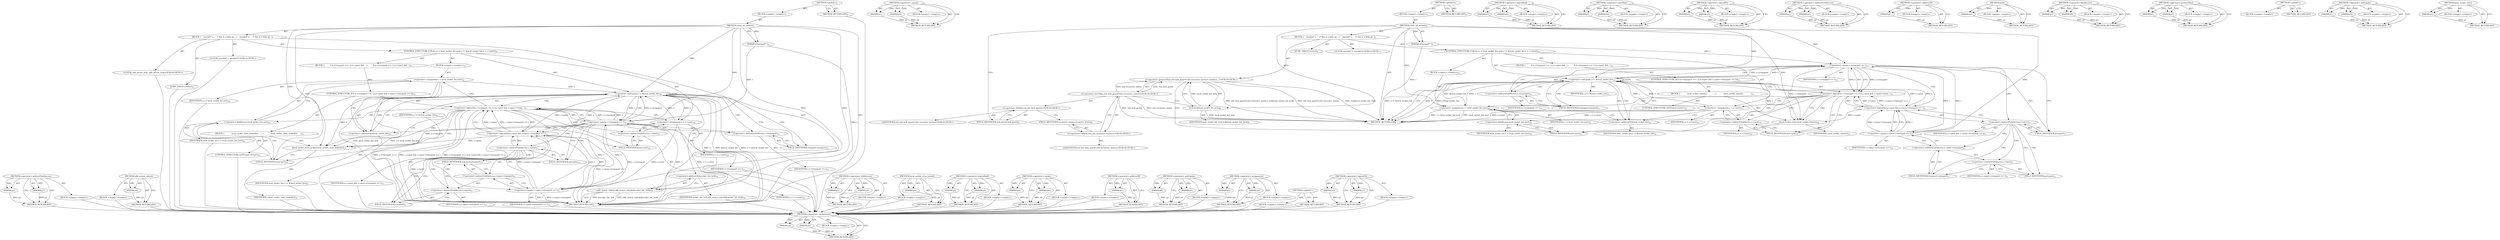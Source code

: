 digraph "local_socket_close" {
vulnerable_96 [label=<(METHOD,&lt;operator&gt;.indirectFieldAccess)>];
vulnerable_97 [label=<(PARAM,p1)>];
vulnerable_98 [label=<(PARAM,p2)>];
vulnerable_99 [label=<(BLOCK,&lt;empty&gt;,&lt;empty&gt;)>];
vulnerable_100 [label=<(METHOD_RETURN,ANY)>];
vulnerable_120 [label=<(METHOD,adb_mutex_unlock)>];
vulnerable_121 [label=<(PARAM,p1)>];
vulnerable_122 [label=<(BLOCK,&lt;empty&gt;,&lt;empty&gt;)>];
vulnerable_123 [label=<(METHOD_RETURN,ANY)>];
vulnerable_6 [label=<(METHOD,&lt;global&gt;)<SUB>1</SUB>>];
vulnerable_7 [label=<(BLOCK,&lt;empty&gt;,&lt;empty&gt;)<SUB>1</SUB>>];
vulnerable_8 [label=<(METHOD,close_all_sockets)<SUB>1</SUB>>];
vulnerable_9 [label=<(PARAM,atransport* t)<SUB>1</SUB>>];
vulnerable_10 [label=<(BLOCK,{
    asocket* s;


     /* this is a little gr...,{
    asocket* s;


     /* this is a little gr...)<SUB>1</SUB>>];
vulnerable_11 [label="<(LOCAL,asocket* s: asocket*)<SUB>2</SUB>>"];
vulnerable_12 [label="<(LOCAL,adb_mutex_lock : adb_mutex_lock)<SUB>8</SUB>>"];
vulnerable_13 [label=<(JUMP_TARGET,restart)<SUB>9</SUB>>];
vulnerable_14 [label=<(CONTROL_STRUCTURE,FOR,for (s = local_socket_list.next;s != &amp;local_socket_list;s = s-&gt;next))<SUB>10</SUB>>];
vulnerable_15 [label=<(BLOCK,&lt;empty&gt;,&lt;empty&gt;)<SUB>10</SUB>>];
vulnerable_16 [label=<(&lt;operator&gt;.assignment,s = local_socket_list.next)<SUB>10</SUB>>];
vulnerable_17 [label=<(IDENTIFIER,s,s = local_socket_list.next)<SUB>10</SUB>>];
vulnerable_18 [label=<(&lt;operator&gt;.fieldAccess,local_socket_list.next)<SUB>10</SUB>>];
vulnerable_19 [label=<(IDENTIFIER,local_socket_list,s = local_socket_list.next)<SUB>10</SUB>>];
vulnerable_20 [label=<(FIELD_IDENTIFIER,next,next)<SUB>10</SUB>>];
vulnerable_21 [label=<(&lt;operator&gt;.notEquals,s != &amp;local_socket_list)<SUB>10</SUB>>];
vulnerable_22 [label=<(IDENTIFIER,s,s != &amp;local_socket_list)<SUB>10</SUB>>];
vulnerable_23 [label=<(&lt;operator&gt;.addressOf,&amp;local_socket_list)<SUB>10</SUB>>];
vulnerable_24 [label=<(IDENTIFIER,local_socket_list,s != &amp;local_socket_list)<SUB>10</SUB>>];
vulnerable_25 [label=<(&lt;operator&gt;.assignment,s = s-&gt;next)<SUB>10</SUB>>];
vulnerable_26 [label=<(IDENTIFIER,s,s = s-&gt;next)<SUB>10</SUB>>];
vulnerable_27 [label=<(&lt;operator&gt;.indirectFieldAccess,s-&gt;next)<SUB>10</SUB>>];
vulnerable_28 [label=<(IDENTIFIER,s,s = s-&gt;next)<SUB>10</SUB>>];
vulnerable_29 [label=<(FIELD_IDENTIFIER,next,next)<SUB>10</SUB>>];
vulnerable_30 [label=<(BLOCK,{
         if (s-&gt;transport == t || (s-&gt;peer &amp;&amp;...,{
         if (s-&gt;transport == t || (s-&gt;peer &amp;&amp;...)<SUB>10</SUB>>];
vulnerable_31 [label=<(CONTROL_STRUCTURE,IF,if (s-&gt;transport == t || (s-&gt;peer &amp;&amp; s-&gt;peer-&gt;transport == t)))<SUB>11</SUB>>];
vulnerable_32 [label=<(&lt;operator&gt;.logicalOr,s-&gt;transport == t || (s-&gt;peer &amp;&amp; s-&gt;peer-&gt;trans...)<SUB>11</SUB>>];
vulnerable_33 [label=<(&lt;operator&gt;.equals,s-&gt;transport == t)<SUB>11</SUB>>];
vulnerable_34 [label=<(&lt;operator&gt;.indirectFieldAccess,s-&gt;transport)<SUB>11</SUB>>];
vulnerable_35 [label=<(IDENTIFIER,s,s-&gt;transport == t)<SUB>11</SUB>>];
vulnerable_36 [label=<(FIELD_IDENTIFIER,transport,transport)<SUB>11</SUB>>];
vulnerable_37 [label=<(IDENTIFIER,t,s-&gt;transport == t)<SUB>11</SUB>>];
vulnerable_38 [label=<(&lt;operator&gt;.logicalAnd,s-&gt;peer &amp;&amp; s-&gt;peer-&gt;transport == t)<SUB>11</SUB>>];
vulnerable_39 [label=<(&lt;operator&gt;.indirectFieldAccess,s-&gt;peer)<SUB>11</SUB>>];
vulnerable_40 [label=<(IDENTIFIER,s,s-&gt;peer &amp;&amp; s-&gt;peer-&gt;transport == t)<SUB>11</SUB>>];
vulnerable_41 [label=<(FIELD_IDENTIFIER,peer,peer)<SUB>11</SUB>>];
vulnerable_42 [label=<(&lt;operator&gt;.equals,s-&gt;peer-&gt;transport == t)<SUB>11</SUB>>];
vulnerable_43 [label=<(&lt;operator&gt;.indirectFieldAccess,s-&gt;peer-&gt;transport)<SUB>11</SUB>>];
vulnerable_44 [label=<(&lt;operator&gt;.indirectFieldAccess,s-&gt;peer)<SUB>11</SUB>>];
vulnerable_45 [label=<(IDENTIFIER,s,s-&gt;peer-&gt;transport == t)<SUB>11</SUB>>];
vulnerable_46 [label=<(FIELD_IDENTIFIER,peer,peer)<SUB>11</SUB>>];
vulnerable_47 [label=<(FIELD_IDENTIFIER,transport,transport)<SUB>11</SUB>>];
vulnerable_48 [label=<(IDENTIFIER,t,s-&gt;peer-&gt;transport == t)<SUB>11</SUB>>];
vulnerable_49 [label=<(BLOCK,{
            local_socket_close_locked(s);
   ...,{
            local_socket_close_locked(s);
   ...)<SUB>11</SUB>>];
vulnerable_50 [label=<(local_socket_close_locked,local_socket_close_locked(s))<SUB>12</SUB>>];
vulnerable_51 [label=<(IDENTIFIER,s,local_socket_close_locked(s))<SUB>12</SUB>>];
vulnerable_52 [label=<(CONTROL_STRUCTURE,GOTO,goto restart;)<SUB>13</SUB>>];
vulnerable_53 [label=<(adb_mutex_unlock,adb_mutex_unlock(&amp;socket_list_lock))<SUB>16</SUB>>];
vulnerable_54 [label=<(&lt;operator&gt;.addressOf,&amp;socket_list_lock)<SUB>16</SUB>>];
vulnerable_55 [label=<(IDENTIFIER,socket_list_lock,adb_mutex_unlock(&amp;socket_list_lock))<SUB>16</SUB>>];
vulnerable_56 [label=<(METHOD_RETURN,void)<SUB>1</SUB>>];
vulnerable_58 [label=<(METHOD_RETURN,ANY)<SUB>1</SUB>>];
vulnerable_82 [label=<(METHOD,&lt;operator&gt;.fieldAccess)>];
vulnerable_83 [label=<(PARAM,p1)>];
vulnerable_84 [label=<(PARAM,p2)>];
vulnerable_85 [label=<(BLOCK,&lt;empty&gt;,&lt;empty&gt;)>];
vulnerable_86 [label=<(METHOD_RETURN,ANY)>];
vulnerable_116 [label=<(METHOD,local_socket_close_locked)>];
vulnerable_117 [label=<(PARAM,p1)>];
vulnerable_118 [label=<(BLOCK,&lt;empty&gt;,&lt;empty&gt;)>];
vulnerable_119 [label=<(METHOD_RETURN,ANY)>];
vulnerable_111 [label=<(METHOD,&lt;operator&gt;.logicalAnd)>];
vulnerable_112 [label=<(PARAM,p1)>];
vulnerable_113 [label=<(PARAM,p2)>];
vulnerable_114 [label=<(BLOCK,&lt;empty&gt;,&lt;empty&gt;)>];
vulnerable_115 [label=<(METHOD_RETURN,ANY)>];
vulnerable_106 [label=<(METHOD,&lt;operator&gt;.equals)>];
vulnerable_107 [label=<(PARAM,p1)>];
vulnerable_108 [label=<(PARAM,p2)>];
vulnerable_109 [label=<(BLOCK,&lt;empty&gt;,&lt;empty&gt;)>];
vulnerable_110 [label=<(METHOD_RETURN,ANY)>];
vulnerable_92 [label=<(METHOD,&lt;operator&gt;.addressOf)>];
vulnerable_93 [label=<(PARAM,p1)>];
vulnerable_94 [label=<(BLOCK,&lt;empty&gt;,&lt;empty&gt;)>];
vulnerable_95 [label=<(METHOD_RETURN,ANY)>];
vulnerable_87 [label=<(METHOD,&lt;operator&gt;.notEquals)>];
vulnerable_88 [label=<(PARAM,p1)>];
vulnerable_89 [label=<(PARAM,p2)>];
vulnerable_90 [label=<(BLOCK,&lt;empty&gt;,&lt;empty&gt;)>];
vulnerable_91 [label=<(METHOD_RETURN,ANY)>];
vulnerable_77 [label=<(METHOD,&lt;operator&gt;.assignment)>];
vulnerable_78 [label=<(PARAM,p1)>];
vulnerable_79 [label=<(PARAM,p2)>];
vulnerable_80 [label=<(BLOCK,&lt;empty&gt;,&lt;empty&gt;)>];
vulnerable_81 [label=<(METHOD_RETURN,ANY)>];
vulnerable_71 [label=<(METHOD,&lt;global&gt;)<SUB>1</SUB>>];
vulnerable_72 [label=<(BLOCK,&lt;empty&gt;,&lt;empty&gt;)>];
vulnerable_73 [label=<(METHOD_RETURN,ANY)>];
vulnerable_101 [label=<(METHOD,&lt;operator&gt;.logicalOr)>];
vulnerable_102 [label=<(PARAM,p1)>];
vulnerable_103 [label=<(PARAM,p2)>];
vulnerable_104 [label=<(BLOCK,&lt;empty&gt;,&lt;empty&gt;)>];
vulnerable_105 [label=<(METHOD_RETURN,ANY)>];
fixed_100 [label=<(METHOD,&lt;operator&gt;.assignment)>];
fixed_101 [label=<(PARAM,p1)>];
fixed_102 [label=<(PARAM,p2)>];
fixed_103 [label=<(BLOCK,&lt;empty&gt;,&lt;empty&gt;)>];
fixed_104 [label=<(METHOD_RETURN,ANY)>];
fixed_124 [label=<(METHOD,&lt;operator&gt;.equals)>];
fixed_125 [label=<(PARAM,p1)>];
fixed_126 [label=<(PARAM,p2)>];
fixed_127 [label=<(BLOCK,&lt;empty&gt;,&lt;empty&gt;)>];
fixed_128 [label=<(METHOD_RETURN,ANY)>];
fixed_6 [label=<(METHOD,&lt;global&gt;)<SUB>1</SUB>>];
fixed_7 [label=<(BLOCK,&lt;empty&gt;,&lt;empty&gt;)<SUB>1</SUB>>];
fixed_8 [label=<(METHOD,close_all_sockets)<SUB>1</SUB>>];
fixed_9 [label=<(PARAM,atransport* t)<SUB>1</SUB>>];
fixed_10 [label=<(BLOCK,{
    asocket* s;


     /* this is a little gr...,{
    asocket* s;


     /* this is a little gr...)<SUB>1</SUB>>];
fixed_11 [label="<(LOCAL,asocket* s: asocket*)<SUB>2</SUB>>"];
fixed_12 [label="<(&lt;operator&gt;.greaterThan,std::lock_guard&lt;std::recursive_mutex&gt; lock(loca...)<SUB>8</SUB>>"];
fixed_13 [label="<(&lt;operator&gt;.lessThan,std::lock_guard&lt;std::recursive_mutex)<SUB>8</SUB>>"];
fixed_14 [label="<(&lt;operator&gt;.fieldAccess,std::lock_guard)<SUB>8</SUB>>"];
fixed_15 [label="<(IDENTIFIER,std,std::lock_guard&lt;std::recursive_mutex)<SUB>8</SUB>>"];
fixed_16 [label=<(FIELD_IDENTIFIER,lock_guard,lock_guard)<SUB>8</SUB>>];
fixed_17 [label="<(&lt;operator&gt;.fieldAccess,std::recursive_mutex)<SUB>8</SUB>>"];
fixed_18 [label="<(IDENTIFIER,std,std::lock_guard&lt;std::recursive_mutex)<SUB>8</SUB>>"];
fixed_19 [label=<(FIELD_IDENTIFIER,recursive_mutex,recursive_mutex)<SUB>8</SUB>>];
fixed_20 [label=<(lock,lock(local_socket_list_lock))<SUB>8</SUB>>];
fixed_21 [label=<(IDENTIFIER,local_socket_list_lock,lock(local_socket_list_lock))<SUB>8</SUB>>];
fixed_22 [label=<(JUMP_TARGET,restart)<SUB>9</SUB>>];
fixed_23 [label=<(CONTROL_STRUCTURE,FOR,for (s = local_socket_list.next;s != &amp;local_socket_list;s = s-&gt;next))<SUB>10</SUB>>];
fixed_24 [label=<(BLOCK,&lt;empty&gt;,&lt;empty&gt;)<SUB>10</SUB>>];
fixed_25 [label=<(&lt;operator&gt;.assignment,s = local_socket_list.next)<SUB>10</SUB>>];
fixed_26 [label=<(IDENTIFIER,s,s = local_socket_list.next)<SUB>10</SUB>>];
fixed_27 [label=<(&lt;operator&gt;.fieldAccess,local_socket_list.next)<SUB>10</SUB>>];
fixed_28 [label=<(IDENTIFIER,local_socket_list,s = local_socket_list.next)<SUB>10</SUB>>];
fixed_29 [label=<(FIELD_IDENTIFIER,next,next)<SUB>10</SUB>>];
fixed_30 [label=<(&lt;operator&gt;.notEquals,s != &amp;local_socket_list)<SUB>10</SUB>>];
fixed_31 [label=<(IDENTIFIER,s,s != &amp;local_socket_list)<SUB>10</SUB>>];
fixed_32 [label=<(&lt;operator&gt;.addressOf,&amp;local_socket_list)<SUB>10</SUB>>];
fixed_33 [label=<(IDENTIFIER,local_socket_list,s != &amp;local_socket_list)<SUB>10</SUB>>];
fixed_34 [label=<(&lt;operator&gt;.assignment,s = s-&gt;next)<SUB>10</SUB>>];
fixed_35 [label=<(IDENTIFIER,s,s = s-&gt;next)<SUB>10</SUB>>];
fixed_36 [label=<(&lt;operator&gt;.indirectFieldAccess,s-&gt;next)<SUB>10</SUB>>];
fixed_37 [label=<(IDENTIFIER,s,s = s-&gt;next)<SUB>10</SUB>>];
fixed_38 [label=<(FIELD_IDENTIFIER,next,next)<SUB>10</SUB>>];
fixed_39 [label=<(BLOCK,{
         if (s-&gt;transport == t || (s-&gt;peer &amp;&amp;...,{
         if (s-&gt;transport == t || (s-&gt;peer &amp;&amp;...)<SUB>10</SUB>>];
fixed_40 [label=<(CONTROL_STRUCTURE,IF,if (s-&gt;transport == t || (s-&gt;peer &amp;&amp; s-&gt;peer-&gt;transport == t)))<SUB>11</SUB>>];
fixed_41 [label=<(&lt;operator&gt;.logicalOr,s-&gt;transport == t || (s-&gt;peer &amp;&amp; s-&gt;peer-&gt;trans...)<SUB>11</SUB>>];
fixed_42 [label=<(&lt;operator&gt;.equals,s-&gt;transport == t)<SUB>11</SUB>>];
fixed_43 [label=<(&lt;operator&gt;.indirectFieldAccess,s-&gt;transport)<SUB>11</SUB>>];
fixed_44 [label=<(IDENTIFIER,s,s-&gt;transport == t)<SUB>11</SUB>>];
fixed_45 [label=<(FIELD_IDENTIFIER,transport,transport)<SUB>11</SUB>>];
fixed_46 [label=<(IDENTIFIER,t,s-&gt;transport == t)<SUB>11</SUB>>];
fixed_47 [label=<(&lt;operator&gt;.logicalAnd,s-&gt;peer &amp;&amp; s-&gt;peer-&gt;transport == t)<SUB>11</SUB>>];
fixed_48 [label=<(&lt;operator&gt;.indirectFieldAccess,s-&gt;peer)<SUB>11</SUB>>];
fixed_49 [label=<(IDENTIFIER,s,s-&gt;peer &amp;&amp; s-&gt;peer-&gt;transport == t)<SUB>11</SUB>>];
fixed_50 [label=<(FIELD_IDENTIFIER,peer,peer)<SUB>11</SUB>>];
fixed_51 [label=<(&lt;operator&gt;.equals,s-&gt;peer-&gt;transport == t)<SUB>11</SUB>>];
fixed_52 [label=<(&lt;operator&gt;.indirectFieldAccess,s-&gt;peer-&gt;transport)<SUB>11</SUB>>];
fixed_53 [label=<(&lt;operator&gt;.indirectFieldAccess,s-&gt;peer)<SUB>11</SUB>>];
fixed_54 [label=<(IDENTIFIER,s,s-&gt;peer-&gt;transport == t)<SUB>11</SUB>>];
fixed_55 [label=<(FIELD_IDENTIFIER,peer,peer)<SUB>11</SUB>>];
fixed_56 [label=<(FIELD_IDENTIFIER,transport,transport)<SUB>11</SUB>>];
fixed_57 [label=<(IDENTIFIER,t,s-&gt;peer-&gt;transport == t)<SUB>11</SUB>>];
fixed_58 [label=<(BLOCK,{
            local_socket_close(s);
          ...,{
            local_socket_close(s);
          ...)<SUB>11</SUB>>];
fixed_59 [label=<(local_socket_close,local_socket_close(s))<SUB>12</SUB>>];
fixed_60 [label=<(IDENTIFIER,s,local_socket_close(s))<SUB>12</SUB>>];
fixed_61 [label=<(CONTROL_STRUCTURE,GOTO,goto restart;)<SUB>13</SUB>>];
fixed_62 [label=<(METHOD_RETURN,void)<SUB>1</SUB>>];
fixed_64 [label=<(METHOD_RETURN,ANY)<SUB>1</SUB>>];
fixed_129 [label=<(METHOD,&lt;operator&gt;.logicalAnd)>];
fixed_130 [label=<(PARAM,p1)>];
fixed_131 [label=<(PARAM,p2)>];
fixed_132 [label=<(BLOCK,&lt;empty&gt;,&lt;empty&gt;)>];
fixed_133 [label=<(METHOD_RETURN,ANY)>];
fixed_86 [label=<(METHOD,&lt;operator&gt;.lessThan)>];
fixed_87 [label=<(PARAM,p1)>];
fixed_88 [label=<(PARAM,p2)>];
fixed_89 [label=<(BLOCK,&lt;empty&gt;,&lt;empty&gt;)>];
fixed_90 [label=<(METHOD_RETURN,ANY)>];
fixed_119 [label=<(METHOD,&lt;operator&gt;.logicalOr)>];
fixed_120 [label=<(PARAM,p1)>];
fixed_121 [label=<(PARAM,p2)>];
fixed_122 [label=<(BLOCK,&lt;empty&gt;,&lt;empty&gt;)>];
fixed_123 [label=<(METHOD_RETURN,ANY)>];
fixed_114 [label=<(METHOD,&lt;operator&gt;.indirectFieldAccess)>];
fixed_115 [label=<(PARAM,p1)>];
fixed_116 [label=<(PARAM,p2)>];
fixed_117 [label=<(BLOCK,&lt;empty&gt;,&lt;empty&gt;)>];
fixed_118 [label=<(METHOD_RETURN,ANY)>];
fixed_110 [label=<(METHOD,&lt;operator&gt;.addressOf)>];
fixed_111 [label=<(PARAM,p1)>];
fixed_112 [label=<(BLOCK,&lt;empty&gt;,&lt;empty&gt;)>];
fixed_113 [label=<(METHOD_RETURN,ANY)>];
fixed_96 [label=<(METHOD,lock)>];
fixed_97 [label=<(PARAM,p1)>];
fixed_98 [label=<(BLOCK,&lt;empty&gt;,&lt;empty&gt;)>];
fixed_99 [label=<(METHOD_RETURN,ANY)>];
fixed_91 [label=<(METHOD,&lt;operator&gt;.fieldAccess)>];
fixed_92 [label=<(PARAM,p1)>];
fixed_93 [label=<(PARAM,p2)>];
fixed_94 [label=<(BLOCK,&lt;empty&gt;,&lt;empty&gt;)>];
fixed_95 [label=<(METHOD_RETURN,ANY)>];
fixed_81 [label=<(METHOD,&lt;operator&gt;.greaterThan)>];
fixed_82 [label=<(PARAM,p1)>];
fixed_83 [label=<(PARAM,p2)>];
fixed_84 [label=<(BLOCK,&lt;empty&gt;,&lt;empty&gt;)>];
fixed_85 [label=<(METHOD_RETURN,ANY)>];
fixed_75 [label=<(METHOD,&lt;global&gt;)<SUB>1</SUB>>];
fixed_76 [label=<(BLOCK,&lt;empty&gt;,&lt;empty&gt;)>];
fixed_77 [label=<(METHOD_RETURN,ANY)>];
fixed_105 [label=<(METHOD,&lt;operator&gt;.notEquals)>];
fixed_106 [label=<(PARAM,p1)>];
fixed_107 [label=<(PARAM,p2)>];
fixed_108 [label=<(BLOCK,&lt;empty&gt;,&lt;empty&gt;)>];
fixed_109 [label=<(METHOD_RETURN,ANY)>];
fixed_134 [label=<(METHOD,local_socket_close)>];
fixed_135 [label=<(PARAM,p1)>];
fixed_136 [label=<(BLOCK,&lt;empty&gt;,&lt;empty&gt;)>];
fixed_137 [label=<(METHOD_RETURN,ANY)>];
vulnerable_96 -> vulnerable_97  [key=0, label="AST: "];
vulnerable_96 -> vulnerable_97  [key=1, label="DDG: "];
vulnerable_96 -> vulnerable_99  [key=0, label="AST: "];
vulnerable_96 -> vulnerable_98  [key=0, label="AST: "];
vulnerable_96 -> vulnerable_98  [key=1, label="DDG: "];
vulnerable_96 -> vulnerable_100  [key=0, label="AST: "];
vulnerable_96 -> vulnerable_100  [key=1, label="CFG: "];
vulnerable_97 -> vulnerable_100  [key=0, label="DDG: p1"];
vulnerable_98 -> vulnerable_100  [key=0, label="DDG: p2"];
vulnerable_99 -> fixed_100  [key=0];
vulnerable_100 -> fixed_100  [key=0];
vulnerable_120 -> vulnerable_121  [key=0, label="AST: "];
vulnerable_120 -> vulnerable_121  [key=1, label="DDG: "];
vulnerable_120 -> vulnerable_122  [key=0, label="AST: "];
vulnerable_120 -> vulnerable_123  [key=0, label="AST: "];
vulnerable_120 -> vulnerable_123  [key=1, label="CFG: "];
vulnerable_121 -> vulnerable_123  [key=0, label="DDG: p1"];
vulnerable_122 -> fixed_100  [key=0];
vulnerable_123 -> fixed_100  [key=0];
vulnerable_6 -> vulnerable_7  [key=0, label="AST: "];
vulnerable_6 -> vulnerable_58  [key=0, label="AST: "];
vulnerable_6 -> vulnerable_58  [key=1, label="CFG: "];
vulnerable_7 -> vulnerable_8  [key=0, label="AST: "];
vulnerable_8 -> vulnerable_9  [key=0, label="AST: "];
vulnerable_8 -> vulnerable_9  [key=1, label="DDG: "];
vulnerable_8 -> vulnerable_10  [key=0, label="AST: "];
vulnerable_8 -> vulnerable_56  [key=0, label="AST: "];
vulnerable_8 -> vulnerable_20  [key=0, label="CFG: "];
vulnerable_8 -> vulnerable_53  [key=0, label="DDG: "];
vulnerable_8 -> vulnerable_21  [key=0, label="DDG: "];
vulnerable_8 -> vulnerable_33  [key=0, label="DDG: "];
vulnerable_8 -> vulnerable_50  [key=0, label="DDG: "];
vulnerable_8 -> vulnerable_42  [key=0, label="DDG: "];
vulnerable_9 -> vulnerable_56  [key=0, label="DDG: t"];
vulnerable_9 -> vulnerable_33  [key=0, label="DDG: t"];
vulnerable_10 -> vulnerable_11  [key=0, label="AST: "];
vulnerable_10 -> vulnerable_12  [key=0, label="AST: "];
vulnerable_10 -> vulnerable_13  [key=0, label="AST: "];
vulnerable_10 -> vulnerable_14  [key=0, label="AST: "];
vulnerable_10 -> vulnerable_53  [key=0, label="AST: "];
vulnerable_11 -> fixed_100  [key=0];
vulnerable_12 -> fixed_100  [key=0];
vulnerable_13 -> fixed_100  [key=0];
vulnerable_14 -> vulnerable_15  [key=0, label="AST: "];
vulnerable_14 -> vulnerable_21  [key=0, label="AST: "];
vulnerable_14 -> vulnerable_25  [key=0, label="AST: "];
vulnerable_14 -> vulnerable_30  [key=0, label="AST: "];
vulnerable_15 -> vulnerable_16  [key=0, label="AST: "];
vulnerable_16 -> vulnerable_17  [key=0, label="AST: "];
vulnerable_16 -> vulnerable_18  [key=0, label="AST: "];
vulnerable_16 -> vulnerable_23  [key=0, label="CFG: "];
vulnerable_16 -> vulnerable_56  [key=0, label="DDG: local_socket_list.next"];
vulnerable_16 -> vulnerable_56  [key=1, label="DDG: s = local_socket_list.next"];
vulnerable_16 -> vulnerable_21  [key=0, label="DDG: s"];
vulnerable_17 -> fixed_100  [key=0];
vulnerable_18 -> vulnerable_19  [key=0, label="AST: "];
vulnerable_18 -> vulnerable_20  [key=0, label="AST: "];
vulnerable_18 -> vulnerable_16  [key=0, label="CFG: "];
vulnerable_19 -> fixed_100  [key=0];
vulnerable_20 -> vulnerable_18  [key=0, label="CFG: "];
vulnerable_21 -> vulnerable_22  [key=0, label="AST: "];
vulnerable_21 -> vulnerable_23  [key=0, label="AST: "];
vulnerable_21 -> vulnerable_23  [key=1, label="CDG: "];
vulnerable_21 -> vulnerable_36  [key=0, label="CFG: "];
vulnerable_21 -> vulnerable_36  [key=1, label="CDG: "];
vulnerable_21 -> vulnerable_54  [key=0, label="CFG: "];
vulnerable_21 -> vulnerable_56  [key=0, label="DDG: s"];
vulnerable_21 -> vulnerable_56  [key=1, label="DDG: &amp;local_socket_list"];
vulnerable_21 -> vulnerable_56  [key=2, label="DDG: s != &amp;local_socket_list"];
vulnerable_21 -> vulnerable_25  [key=0, label="DDG: s"];
vulnerable_21 -> vulnerable_33  [key=0, label="DDG: s"];
vulnerable_21 -> vulnerable_33  [key=1, label="CDG: "];
vulnerable_21 -> vulnerable_38  [key=0, label="DDG: s"];
vulnerable_21 -> vulnerable_50  [key=0, label="DDG: s"];
vulnerable_21 -> vulnerable_34  [key=0, label="CDG: "];
vulnerable_21 -> vulnerable_21  [key=0, label="CDG: "];
vulnerable_21 -> vulnerable_32  [key=0, label="CDG: "];
vulnerable_22 -> fixed_100  [key=0];
vulnerable_23 -> vulnerable_24  [key=0, label="AST: "];
vulnerable_23 -> vulnerable_21  [key=0, label="CFG: "];
vulnerable_24 -> fixed_100  [key=0];
vulnerable_25 -> vulnerable_26  [key=0, label="AST: "];
vulnerable_25 -> vulnerable_27  [key=0, label="AST: "];
vulnerable_25 -> vulnerable_23  [key=0, label="CFG: "];
vulnerable_25 -> vulnerable_56  [key=0, label="DDG: s-&gt;next"];
vulnerable_25 -> vulnerable_56  [key=1, label="DDG: s = s-&gt;next"];
vulnerable_25 -> vulnerable_21  [key=0, label="DDG: s"];
vulnerable_26 -> fixed_100  [key=0];
vulnerable_27 -> vulnerable_28  [key=0, label="AST: "];
vulnerable_27 -> vulnerable_29  [key=0, label="AST: "];
vulnerable_27 -> vulnerable_25  [key=0, label="CFG: "];
vulnerable_28 -> fixed_100  [key=0];
vulnerable_29 -> vulnerable_27  [key=0, label="CFG: "];
vulnerable_30 -> vulnerable_31  [key=0, label="AST: "];
vulnerable_31 -> vulnerable_32  [key=0, label="AST: "];
vulnerable_31 -> vulnerable_49  [key=0, label="AST: "];
vulnerable_32 -> vulnerable_33  [key=0, label="AST: "];
vulnerable_32 -> vulnerable_38  [key=0, label="AST: "];
vulnerable_32 -> vulnerable_50  [key=0, label="CFG: "];
vulnerable_32 -> vulnerable_50  [key=1, label="CDG: "];
vulnerable_32 -> vulnerable_29  [key=0, label="CFG: "];
vulnerable_32 -> vulnerable_29  [key=1, label="CDG: "];
vulnerable_32 -> vulnerable_56  [key=0, label="DDG: s-&gt;transport == t"];
vulnerable_32 -> vulnerable_56  [key=1, label="DDG: s-&gt;peer &amp;&amp; s-&gt;peer-&gt;transport == t"];
vulnerable_32 -> vulnerable_56  [key=2, label="DDG: s-&gt;transport == t || (s-&gt;peer &amp;&amp; s-&gt;peer-&gt;transport == t)"];
vulnerable_32 -> vulnerable_16  [key=0, label="CDG: "];
vulnerable_32 -> vulnerable_20  [key=0, label="CDG: "];
vulnerable_32 -> vulnerable_25  [key=0, label="CDG: "];
vulnerable_32 -> vulnerable_27  [key=0, label="CDG: "];
vulnerable_32 -> vulnerable_18  [key=0, label="CDG: "];
vulnerable_33 -> vulnerable_34  [key=0, label="AST: "];
vulnerable_33 -> vulnerable_37  [key=0, label="AST: "];
vulnerable_33 -> vulnerable_32  [key=0, label="CFG: "];
vulnerable_33 -> vulnerable_32  [key=1, label="DDG: s-&gt;transport"];
vulnerable_33 -> vulnerable_32  [key=2, label="DDG: t"];
vulnerable_33 -> vulnerable_41  [key=0, label="CFG: "];
vulnerable_33 -> vulnerable_41  [key=1, label="CDG: "];
vulnerable_33 -> vulnerable_56  [key=0, label="DDG: s-&gt;transport"];
vulnerable_33 -> vulnerable_56  [key=1, label="DDG: t"];
vulnerable_33 -> vulnerable_21  [key=0, label="DDG: s-&gt;transport"];
vulnerable_33 -> vulnerable_50  [key=0, label="DDG: s-&gt;transport"];
vulnerable_33 -> vulnerable_42  [key=0, label="DDG: t"];
vulnerable_33 -> vulnerable_38  [key=0, label="CDG: "];
vulnerable_33 -> vulnerable_39  [key=0, label="CDG: "];
vulnerable_34 -> vulnerable_35  [key=0, label="AST: "];
vulnerable_34 -> vulnerable_36  [key=0, label="AST: "];
vulnerable_34 -> vulnerable_33  [key=0, label="CFG: "];
vulnerable_35 -> fixed_100  [key=0];
vulnerable_36 -> vulnerable_34  [key=0, label="CFG: "];
vulnerable_37 -> fixed_100  [key=0];
vulnerable_38 -> vulnerable_39  [key=0, label="AST: "];
vulnerable_38 -> vulnerable_42  [key=0, label="AST: "];
vulnerable_38 -> vulnerable_32  [key=0, label="CFG: "];
vulnerable_38 -> vulnerable_32  [key=1, label="DDG: s-&gt;peer"];
vulnerable_38 -> vulnerable_32  [key=2, label="DDG: s-&gt;peer-&gt;transport == t"];
vulnerable_38 -> vulnerable_56  [key=0, label="DDG: s-&gt;peer"];
vulnerable_38 -> vulnerable_56  [key=1, label="DDG: s-&gt;peer-&gt;transport == t"];
vulnerable_38 -> vulnerable_21  [key=0, label="DDG: s-&gt;peer"];
vulnerable_38 -> vulnerable_50  [key=0, label="DDG: s-&gt;peer"];
vulnerable_39 -> vulnerable_40  [key=0, label="AST: "];
vulnerable_39 -> vulnerable_41  [key=0, label="AST: "];
vulnerable_39 -> vulnerable_38  [key=0, label="CFG: "];
vulnerable_39 -> vulnerable_46  [key=0, label="CFG: "];
vulnerable_39 -> vulnerable_46  [key=1, label="CDG: "];
vulnerable_39 -> vulnerable_47  [key=0, label="CDG: "];
vulnerable_39 -> vulnerable_42  [key=0, label="CDG: "];
vulnerable_39 -> vulnerable_44  [key=0, label="CDG: "];
vulnerable_39 -> vulnerable_43  [key=0, label="CDG: "];
vulnerable_40 -> fixed_100  [key=0];
vulnerable_41 -> vulnerable_39  [key=0, label="CFG: "];
vulnerable_42 -> vulnerable_43  [key=0, label="AST: "];
vulnerable_42 -> vulnerable_48  [key=0, label="AST: "];
vulnerable_42 -> vulnerable_38  [key=0, label="CFG: "];
vulnerable_42 -> vulnerable_38  [key=1, label="DDG: s-&gt;peer-&gt;transport"];
vulnerable_42 -> vulnerable_38  [key=2, label="DDG: t"];
vulnerable_42 -> vulnerable_56  [key=0, label="DDG: s-&gt;peer-&gt;transport"];
vulnerable_42 -> vulnerable_56  [key=1, label="DDG: t"];
vulnerable_42 -> vulnerable_33  [key=0, label="DDG: t"];
vulnerable_43 -> vulnerable_44  [key=0, label="AST: "];
vulnerable_43 -> vulnerable_47  [key=0, label="AST: "];
vulnerable_43 -> vulnerable_42  [key=0, label="CFG: "];
vulnerable_44 -> vulnerable_45  [key=0, label="AST: "];
vulnerable_44 -> vulnerable_46  [key=0, label="AST: "];
vulnerable_44 -> vulnerable_47  [key=0, label="CFG: "];
vulnerable_45 -> fixed_100  [key=0];
vulnerable_46 -> vulnerable_44  [key=0, label="CFG: "];
vulnerable_47 -> vulnerable_43  [key=0, label="CFG: "];
vulnerable_48 -> fixed_100  [key=0];
vulnerable_49 -> vulnerable_50  [key=0, label="AST: "];
vulnerable_49 -> vulnerable_52  [key=0, label="AST: "];
vulnerable_50 -> vulnerable_51  [key=0, label="AST: "];
vulnerable_50 -> vulnerable_20  [key=0, label="CFG: "];
vulnerable_51 -> fixed_100  [key=0];
vulnerable_52 -> fixed_100  [key=0];
vulnerable_53 -> vulnerable_54  [key=0, label="AST: "];
vulnerable_53 -> vulnerable_56  [key=0, label="CFG: "];
vulnerable_53 -> vulnerable_56  [key=1, label="DDG: &amp;socket_list_lock"];
vulnerable_53 -> vulnerable_56  [key=2, label="DDG: adb_mutex_unlock(&amp;socket_list_lock)"];
vulnerable_54 -> vulnerable_55  [key=0, label="AST: "];
vulnerable_54 -> vulnerable_53  [key=0, label="CFG: "];
vulnerable_55 -> fixed_100  [key=0];
vulnerable_56 -> fixed_100  [key=0];
vulnerable_58 -> fixed_100  [key=0];
vulnerable_82 -> vulnerable_83  [key=0, label="AST: "];
vulnerable_82 -> vulnerable_83  [key=1, label="DDG: "];
vulnerable_82 -> vulnerable_85  [key=0, label="AST: "];
vulnerable_82 -> vulnerable_84  [key=0, label="AST: "];
vulnerable_82 -> vulnerable_84  [key=1, label="DDG: "];
vulnerable_82 -> vulnerable_86  [key=0, label="AST: "];
vulnerable_82 -> vulnerable_86  [key=1, label="CFG: "];
vulnerable_83 -> vulnerable_86  [key=0, label="DDG: p1"];
vulnerable_84 -> vulnerable_86  [key=0, label="DDG: p2"];
vulnerable_85 -> fixed_100  [key=0];
vulnerable_86 -> fixed_100  [key=0];
vulnerable_116 -> vulnerable_117  [key=0, label="AST: "];
vulnerable_116 -> vulnerable_117  [key=1, label="DDG: "];
vulnerable_116 -> vulnerable_118  [key=0, label="AST: "];
vulnerable_116 -> vulnerable_119  [key=0, label="AST: "];
vulnerable_116 -> vulnerable_119  [key=1, label="CFG: "];
vulnerable_117 -> vulnerable_119  [key=0, label="DDG: p1"];
vulnerable_118 -> fixed_100  [key=0];
vulnerable_119 -> fixed_100  [key=0];
vulnerable_111 -> vulnerable_112  [key=0, label="AST: "];
vulnerable_111 -> vulnerable_112  [key=1, label="DDG: "];
vulnerable_111 -> vulnerable_114  [key=0, label="AST: "];
vulnerable_111 -> vulnerable_113  [key=0, label="AST: "];
vulnerable_111 -> vulnerable_113  [key=1, label="DDG: "];
vulnerable_111 -> vulnerable_115  [key=0, label="AST: "];
vulnerable_111 -> vulnerable_115  [key=1, label="CFG: "];
vulnerable_112 -> vulnerable_115  [key=0, label="DDG: p1"];
vulnerable_113 -> vulnerable_115  [key=0, label="DDG: p2"];
vulnerable_114 -> fixed_100  [key=0];
vulnerable_115 -> fixed_100  [key=0];
vulnerable_106 -> vulnerable_107  [key=0, label="AST: "];
vulnerable_106 -> vulnerable_107  [key=1, label="DDG: "];
vulnerable_106 -> vulnerable_109  [key=0, label="AST: "];
vulnerable_106 -> vulnerable_108  [key=0, label="AST: "];
vulnerable_106 -> vulnerable_108  [key=1, label="DDG: "];
vulnerable_106 -> vulnerable_110  [key=0, label="AST: "];
vulnerable_106 -> vulnerable_110  [key=1, label="CFG: "];
vulnerable_107 -> vulnerable_110  [key=0, label="DDG: p1"];
vulnerable_108 -> vulnerable_110  [key=0, label="DDG: p2"];
vulnerable_109 -> fixed_100  [key=0];
vulnerable_110 -> fixed_100  [key=0];
vulnerable_92 -> vulnerable_93  [key=0, label="AST: "];
vulnerable_92 -> vulnerable_93  [key=1, label="DDG: "];
vulnerable_92 -> vulnerable_94  [key=0, label="AST: "];
vulnerable_92 -> vulnerable_95  [key=0, label="AST: "];
vulnerable_92 -> vulnerable_95  [key=1, label="CFG: "];
vulnerable_93 -> vulnerable_95  [key=0, label="DDG: p1"];
vulnerable_94 -> fixed_100  [key=0];
vulnerable_95 -> fixed_100  [key=0];
vulnerable_87 -> vulnerable_88  [key=0, label="AST: "];
vulnerable_87 -> vulnerable_88  [key=1, label="DDG: "];
vulnerable_87 -> vulnerable_90  [key=0, label="AST: "];
vulnerable_87 -> vulnerable_89  [key=0, label="AST: "];
vulnerable_87 -> vulnerable_89  [key=1, label="DDG: "];
vulnerable_87 -> vulnerable_91  [key=0, label="AST: "];
vulnerable_87 -> vulnerable_91  [key=1, label="CFG: "];
vulnerable_88 -> vulnerable_91  [key=0, label="DDG: p1"];
vulnerable_89 -> vulnerable_91  [key=0, label="DDG: p2"];
vulnerable_90 -> fixed_100  [key=0];
vulnerable_91 -> fixed_100  [key=0];
vulnerable_77 -> vulnerable_78  [key=0, label="AST: "];
vulnerable_77 -> vulnerable_78  [key=1, label="DDG: "];
vulnerable_77 -> vulnerable_80  [key=0, label="AST: "];
vulnerable_77 -> vulnerable_79  [key=0, label="AST: "];
vulnerable_77 -> vulnerable_79  [key=1, label="DDG: "];
vulnerable_77 -> vulnerable_81  [key=0, label="AST: "];
vulnerable_77 -> vulnerable_81  [key=1, label="CFG: "];
vulnerable_78 -> vulnerable_81  [key=0, label="DDG: p1"];
vulnerable_79 -> vulnerable_81  [key=0, label="DDG: p2"];
vulnerable_80 -> fixed_100  [key=0];
vulnerable_81 -> fixed_100  [key=0];
vulnerable_71 -> vulnerable_72  [key=0, label="AST: "];
vulnerable_71 -> vulnerable_73  [key=0, label="AST: "];
vulnerable_71 -> vulnerable_73  [key=1, label="CFG: "];
vulnerable_72 -> fixed_100  [key=0];
vulnerable_73 -> fixed_100  [key=0];
vulnerable_101 -> vulnerable_102  [key=0, label="AST: "];
vulnerable_101 -> vulnerable_102  [key=1, label="DDG: "];
vulnerable_101 -> vulnerable_104  [key=0, label="AST: "];
vulnerable_101 -> vulnerable_103  [key=0, label="AST: "];
vulnerable_101 -> vulnerable_103  [key=1, label="DDG: "];
vulnerable_101 -> vulnerable_105  [key=0, label="AST: "];
vulnerable_101 -> vulnerable_105  [key=1, label="CFG: "];
vulnerable_102 -> vulnerable_105  [key=0, label="DDG: p1"];
vulnerable_103 -> vulnerable_105  [key=0, label="DDG: p2"];
vulnerable_104 -> fixed_100  [key=0];
vulnerable_105 -> fixed_100  [key=0];
fixed_100 -> fixed_101  [key=0, label="AST: "];
fixed_100 -> fixed_101  [key=1, label="DDG: "];
fixed_100 -> fixed_103  [key=0, label="AST: "];
fixed_100 -> fixed_102  [key=0, label="AST: "];
fixed_100 -> fixed_102  [key=1, label="DDG: "];
fixed_100 -> fixed_104  [key=0, label="AST: "];
fixed_100 -> fixed_104  [key=1, label="CFG: "];
fixed_101 -> fixed_104  [key=0, label="DDG: p1"];
fixed_102 -> fixed_104  [key=0, label="DDG: p2"];
fixed_124 -> fixed_125  [key=0, label="AST: "];
fixed_124 -> fixed_125  [key=1, label="DDG: "];
fixed_124 -> fixed_127  [key=0, label="AST: "];
fixed_124 -> fixed_126  [key=0, label="AST: "];
fixed_124 -> fixed_126  [key=1, label="DDG: "];
fixed_124 -> fixed_128  [key=0, label="AST: "];
fixed_124 -> fixed_128  [key=1, label="CFG: "];
fixed_125 -> fixed_128  [key=0, label="DDG: p1"];
fixed_126 -> fixed_128  [key=0, label="DDG: p2"];
fixed_6 -> fixed_7  [key=0, label="AST: "];
fixed_6 -> fixed_64  [key=0, label="AST: "];
fixed_6 -> fixed_64  [key=1, label="CFG: "];
fixed_7 -> fixed_8  [key=0, label="AST: "];
fixed_8 -> fixed_9  [key=0, label="AST: "];
fixed_8 -> fixed_9  [key=1, label="DDG: "];
fixed_8 -> fixed_10  [key=0, label="AST: "];
fixed_8 -> fixed_62  [key=0, label="AST: "];
fixed_8 -> fixed_16  [key=0, label="CFG: "];
fixed_8 -> fixed_20  [key=0, label="DDG: "];
fixed_8 -> fixed_25  [key=0, label="DDG: "];
fixed_8 -> fixed_30  [key=0, label="DDG: "];
fixed_8 -> fixed_42  [key=0, label="DDG: "];
fixed_8 -> fixed_59  [key=0, label="DDG: "];
fixed_8 -> fixed_51  [key=0, label="DDG: "];
fixed_9 -> fixed_62  [key=0, label="DDG: t"];
fixed_9 -> fixed_42  [key=0, label="DDG: t"];
fixed_10 -> fixed_11  [key=0, label="AST: "];
fixed_10 -> fixed_12  [key=0, label="AST: "];
fixed_10 -> fixed_22  [key=0, label="AST: "];
fixed_10 -> fixed_23  [key=0, label="AST: "];
fixed_12 -> fixed_13  [key=0, label="AST: "];
fixed_12 -> fixed_20  [key=0, label="AST: "];
fixed_12 -> fixed_29  [key=0, label="CFG: "];
fixed_12 -> fixed_62  [key=0, label="DDG: std::lock_guard&lt;std::recursive_mutex"];
fixed_12 -> fixed_62  [key=1, label="DDG: lock(local_socket_list_lock)"];
fixed_12 -> fixed_62  [key=2, label="DDG: std::lock_guard&lt;std::recursive_mutex&gt; lock(local_socket_list_lock)"];
fixed_13 -> fixed_14  [key=0, label="AST: "];
fixed_13 -> fixed_17  [key=0, label="AST: "];
fixed_13 -> fixed_20  [key=0, label="CFG: "];
fixed_13 -> fixed_62  [key=0, label="DDG: std::lock_guard"];
fixed_13 -> fixed_62  [key=1, label="DDG: std::recursive_mutex"];
fixed_13 -> fixed_12  [key=0, label="DDG: std::lock_guard"];
fixed_13 -> fixed_12  [key=1, label="DDG: std::recursive_mutex"];
fixed_14 -> fixed_15  [key=0, label="AST: "];
fixed_14 -> fixed_16  [key=0, label="AST: "];
fixed_14 -> fixed_19  [key=0, label="CFG: "];
fixed_16 -> fixed_14  [key=0, label="CFG: "];
fixed_17 -> fixed_18  [key=0, label="AST: "];
fixed_17 -> fixed_19  [key=0, label="AST: "];
fixed_17 -> fixed_13  [key=0, label="CFG: "];
fixed_19 -> fixed_17  [key=0, label="CFG: "];
fixed_20 -> fixed_21  [key=0, label="AST: "];
fixed_20 -> fixed_12  [key=0, label="CFG: "];
fixed_20 -> fixed_12  [key=1, label="DDG: local_socket_list_lock"];
fixed_20 -> fixed_62  [key=0, label="DDG: local_socket_list_lock"];
fixed_23 -> fixed_24  [key=0, label="AST: "];
fixed_23 -> fixed_30  [key=0, label="AST: "];
fixed_23 -> fixed_34  [key=0, label="AST: "];
fixed_23 -> fixed_39  [key=0, label="AST: "];
fixed_24 -> fixed_25  [key=0, label="AST: "];
fixed_25 -> fixed_26  [key=0, label="AST: "];
fixed_25 -> fixed_27  [key=0, label="AST: "];
fixed_25 -> fixed_32  [key=0, label="CFG: "];
fixed_25 -> fixed_62  [key=0, label="DDG: local_socket_list.next"];
fixed_25 -> fixed_62  [key=1, label="DDG: s = local_socket_list.next"];
fixed_25 -> fixed_30  [key=0, label="DDG: s"];
fixed_27 -> fixed_28  [key=0, label="AST: "];
fixed_27 -> fixed_29  [key=0, label="AST: "];
fixed_27 -> fixed_25  [key=0, label="CFG: "];
fixed_29 -> fixed_27  [key=0, label="CFG: "];
fixed_30 -> fixed_31  [key=0, label="AST: "];
fixed_30 -> fixed_32  [key=0, label="AST: "];
fixed_30 -> fixed_32  [key=1, label="CDG: "];
fixed_30 -> fixed_62  [key=0, label="CFG: "];
fixed_30 -> fixed_62  [key=1, label="DDG: s"];
fixed_30 -> fixed_62  [key=2, label="DDG: &amp;local_socket_list"];
fixed_30 -> fixed_62  [key=3, label="DDG: s != &amp;local_socket_list"];
fixed_30 -> fixed_45  [key=0, label="CFG: "];
fixed_30 -> fixed_45  [key=1, label="CDG: "];
fixed_30 -> fixed_34  [key=0, label="DDG: s"];
fixed_30 -> fixed_25  [key=0, label="DDG: &amp;local_socket_list"];
fixed_30 -> fixed_42  [key=0, label="DDG: s"];
fixed_30 -> fixed_42  [key=1, label="CDG: "];
fixed_30 -> fixed_47  [key=0, label="DDG: s"];
fixed_30 -> fixed_59  [key=0, label="DDG: s"];
fixed_30 -> fixed_30  [key=0, label="CDG: "];
fixed_30 -> fixed_41  [key=0, label="CDG: "];
fixed_30 -> fixed_43  [key=0, label="CDG: "];
fixed_32 -> fixed_33  [key=0, label="AST: "];
fixed_32 -> fixed_30  [key=0, label="CFG: "];
fixed_34 -> fixed_35  [key=0, label="AST: "];
fixed_34 -> fixed_36  [key=0, label="AST: "];
fixed_34 -> fixed_32  [key=0, label="CFG: "];
fixed_34 -> fixed_62  [key=0, label="DDG: s-&gt;next"];
fixed_34 -> fixed_62  [key=1, label="DDG: s = s-&gt;next"];
fixed_34 -> fixed_30  [key=0, label="DDG: s"];
fixed_36 -> fixed_37  [key=0, label="AST: "];
fixed_36 -> fixed_38  [key=0, label="AST: "];
fixed_36 -> fixed_34  [key=0, label="CFG: "];
fixed_38 -> fixed_36  [key=0, label="CFG: "];
fixed_39 -> fixed_40  [key=0, label="AST: "];
fixed_40 -> fixed_41  [key=0, label="AST: "];
fixed_40 -> fixed_58  [key=0, label="AST: "];
fixed_41 -> fixed_42  [key=0, label="AST: "];
fixed_41 -> fixed_47  [key=0, label="AST: "];
fixed_41 -> fixed_59  [key=0, label="CFG: "];
fixed_41 -> fixed_59  [key=1, label="CDG: "];
fixed_41 -> fixed_38  [key=0, label="CFG: "];
fixed_41 -> fixed_38  [key=1, label="CDG: "];
fixed_41 -> fixed_34  [key=0, label="CDG: "];
fixed_41 -> fixed_36  [key=0, label="CDG: "];
fixed_41 -> fixed_25  [key=0, label="CDG: "];
fixed_41 -> fixed_27  [key=0, label="CDG: "];
fixed_41 -> fixed_29  [key=0, label="CDG: "];
fixed_42 -> fixed_43  [key=0, label="AST: "];
fixed_42 -> fixed_46  [key=0, label="AST: "];
fixed_42 -> fixed_41  [key=0, label="CFG: "];
fixed_42 -> fixed_41  [key=1, label="DDG: s-&gt;transport"];
fixed_42 -> fixed_41  [key=2, label="DDG: t"];
fixed_42 -> fixed_50  [key=0, label="CFG: "];
fixed_42 -> fixed_50  [key=1, label="CDG: "];
fixed_42 -> fixed_30  [key=0, label="DDG: s-&gt;transport"];
fixed_42 -> fixed_59  [key=0, label="DDG: s-&gt;transport"];
fixed_42 -> fixed_51  [key=0, label="DDG: t"];
fixed_42 -> fixed_47  [key=0, label="CDG: "];
fixed_42 -> fixed_48  [key=0, label="CDG: "];
fixed_43 -> fixed_44  [key=0, label="AST: "];
fixed_43 -> fixed_45  [key=0, label="AST: "];
fixed_43 -> fixed_42  [key=0, label="CFG: "];
fixed_45 -> fixed_43  [key=0, label="CFG: "];
fixed_47 -> fixed_48  [key=0, label="AST: "];
fixed_47 -> fixed_51  [key=0, label="AST: "];
fixed_47 -> fixed_41  [key=0, label="CFG: "];
fixed_47 -> fixed_41  [key=1, label="DDG: s-&gt;peer"];
fixed_47 -> fixed_41  [key=2, label="DDG: s-&gt;peer-&gt;transport == t"];
fixed_47 -> fixed_30  [key=0, label="DDG: s-&gt;peer"];
fixed_47 -> fixed_59  [key=0, label="DDG: s-&gt;peer"];
fixed_48 -> fixed_49  [key=0, label="AST: "];
fixed_48 -> fixed_50  [key=0, label="AST: "];
fixed_48 -> fixed_47  [key=0, label="CFG: "];
fixed_48 -> fixed_55  [key=0, label="CFG: "];
fixed_48 -> fixed_55  [key=1, label="CDG: "];
fixed_48 -> fixed_51  [key=0, label="CDG: "];
fixed_48 -> fixed_52  [key=0, label="CDG: "];
fixed_48 -> fixed_53  [key=0, label="CDG: "];
fixed_48 -> fixed_56  [key=0, label="CDG: "];
fixed_50 -> fixed_48  [key=0, label="CFG: "];
fixed_51 -> fixed_52  [key=0, label="AST: "];
fixed_51 -> fixed_57  [key=0, label="AST: "];
fixed_51 -> fixed_47  [key=0, label="CFG: "];
fixed_51 -> fixed_47  [key=1, label="DDG: s-&gt;peer-&gt;transport"];
fixed_51 -> fixed_47  [key=2, label="DDG: t"];
fixed_51 -> fixed_42  [key=0, label="DDG: t"];
fixed_52 -> fixed_53  [key=0, label="AST: "];
fixed_52 -> fixed_56  [key=0, label="AST: "];
fixed_52 -> fixed_51  [key=0, label="CFG: "];
fixed_53 -> fixed_54  [key=0, label="AST: "];
fixed_53 -> fixed_55  [key=0, label="AST: "];
fixed_53 -> fixed_56  [key=0, label="CFG: "];
fixed_55 -> fixed_53  [key=0, label="CFG: "];
fixed_56 -> fixed_52  [key=0, label="CFG: "];
fixed_58 -> fixed_59  [key=0, label="AST: "];
fixed_58 -> fixed_61  [key=0, label="AST: "];
fixed_59 -> fixed_60  [key=0, label="AST: "];
fixed_59 -> fixed_29  [key=0, label="CFG: "];
fixed_129 -> fixed_130  [key=0, label="AST: "];
fixed_129 -> fixed_130  [key=1, label="DDG: "];
fixed_129 -> fixed_132  [key=0, label="AST: "];
fixed_129 -> fixed_131  [key=0, label="AST: "];
fixed_129 -> fixed_131  [key=1, label="DDG: "];
fixed_129 -> fixed_133  [key=0, label="AST: "];
fixed_129 -> fixed_133  [key=1, label="CFG: "];
fixed_130 -> fixed_133  [key=0, label="DDG: p1"];
fixed_131 -> fixed_133  [key=0, label="DDG: p2"];
fixed_86 -> fixed_87  [key=0, label="AST: "];
fixed_86 -> fixed_87  [key=1, label="DDG: "];
fixed_86 -> fixed_89  [key=0, label="AST: "];
fixed_86 -> fixed_88  [key=0, label="AST: "];
fixed_86 -> fixed_88  [key=1, label="DDG: "];
fixed_86 -> fixed_90  [key=0, label="AST: "];
fixed_86 -> fixed_90  [key=1, label="CFG: "];
fixed_87 -> fixed_90  [key=0, label="DDG: p1"];
fixed_88 -> fixed_90  [key=0, label="DDG: p2"];
fixed_119 -> fixed_120  [key=0, label="AST: "];
fixed_119 -> fixed_120  [key=1, label="DDG: "];
fixed_119 -> fixed_122  [key=0, label="AST: "];
fixed_119 -> fixed_121  [key=0, label="AST: "];
fixed_119 -> fixed_121  [key=1, label="DDG: "];
fixed_119 -> fixed_123  [key=0, label="AST: "];
fixed_119 -> fixed_123  [key=1, label="CFG: "];
fixed_120 -> fixed_123  [key=0, label="DDG: p1"];
fixed_121 -> fixed_123  [key=0, label="DDG: p2"];
fixed_114 -> fixed_115  [key=0, label="AST: "];
fixed_114 -> fixed_115  [key=1, label="DDG: "];
fixed_114 -> fixed_117  [key=0, label="AST: "];
fixed_114 -> fixed_116  [key=0, label="AST: "];
fixed_114 -> fixed_116  [key=1, label="DDG: "];
fixed_114 -> fixed_118  [key=0, label="AST: "];
fixed_114 -> fixed_118  [key=1, label="CFG: "];
fixed_115 -> fixed_118  [key=0, label="DDG: p1"];
fixed_116 -> fixed_118  [key=0, label="DDG: p2"];
fixed_110 -> fixed_111  [key=0, label="AST: "];
fixed_110 -> fixed_111  [key=1, label="DDG: "];
fixed_110 -> fixed_112  [key=0, label="AST: "];
fixed_110 -> fixed_113  [key=0, label="AST: "];
fixed_110 -> fixed_113  [key=1, label="CFG: "];
fixed_111 -> fixed_113  [key=0, label="DDG: p1"];
fixed_96 -> fixed_97  [key=0, label="AST: "];
fixed_96 -> fixed_97  [key=1, label="DDG: "];
fixed_96 -> fixed_98  [key=0, label="AST: "];
fixed_96 -> fixed_99  [key=0, label="AST: "];
fixed_96 -> fixed_99  [key=1, label="CFG: "];
fixed_97 -> fixed_99  [key=0, label="DDG: p1"];
fixed_91 -> fixed_92  [key=0, label="AST: "];
fixed_91 -> fixed_92  [key=1, label="DDG: "];
fixed_91 -> fixed_94  [key=0, label="AST: "];
fixed_91 -> fixed_93  [key=0, label="AST: "];
fixed_91 -> fixed_93  [key=1, label="DDG: "];
fixed_91 -> fixed_95  [key=0, label="AST: "];
fixed_91 -> fixed_95  [key=1, label="CFG: "];
fixed_92 -> fixed_95  [key=0, label="DDG: p1"];
fixed_93 -> fixed_95  [key=0, label="DDG: p2"];
fixed_81 -> fixed_82  [key=0, label="AST: "];
fixed_81 -> fixed_82  [key=1, label="DDG: "];
fixed_81 -> fixed_84  [key=0, label="AST: "];
fixed_81 -> fixed_83  [key=0, label="AST: "];
fixed_81 -> fixed_83  [key=1, label="DDG: "];
fixed_81 -> fixed_85  [key=0, label="AST: "];
fixed_81 -> fixed_85  [key=1, label="CFG: "];
fixed_82 -> fixed_85  [key=0, label="DDG: p1"];
fixed_83 -> fixed_85  [key=0, label="DDG: p2"];
fixed_75 -> fixed_76  [key=0, label="AST: "];
fixed_75 -> fixed_77  [key=0, label="AST: "];
fixed_75 -> fixed_77  [key=1, label="CFG: "];
fixed_105 -> fixed_106  [key=0, label="AST: "];
fixed_105 -> fixed_106  [key=1, label="DDG: "];
fixed_105 -> fixed_108  [key=0, label="AST: "];
fixed_105 -> fixed_107  [key=0, label="AST: "];
fixed_105 -> fixed_107  [key=1, label="DDG: "];
fixed_105 -> fixed_109  [key=0, label="AST: "];
fixed_105 -> fixed_109  [key=1, label="CFG: "];
fixed_106 -> fixed_109  [key=0, label="DDG: p1"];
fixed_107 -> fixed_109  [key=0, label="DDG: p2"];
fixed_134 -> fixed_135  [key=0, label="AST: "];
fixed_134 -> fixed_135  [key=1, label="DDG: "];
fixed_134 -> fixed_136  [key=0, label="AST: "];
fixed_134 -> fixed_137  [key=0, label="AST: "];
fixed_134 -> fixed_137  [key=1, label="CFG: "];
fixed_135 -> fixed_137  [key=0, label="DDG: p1"];
}
